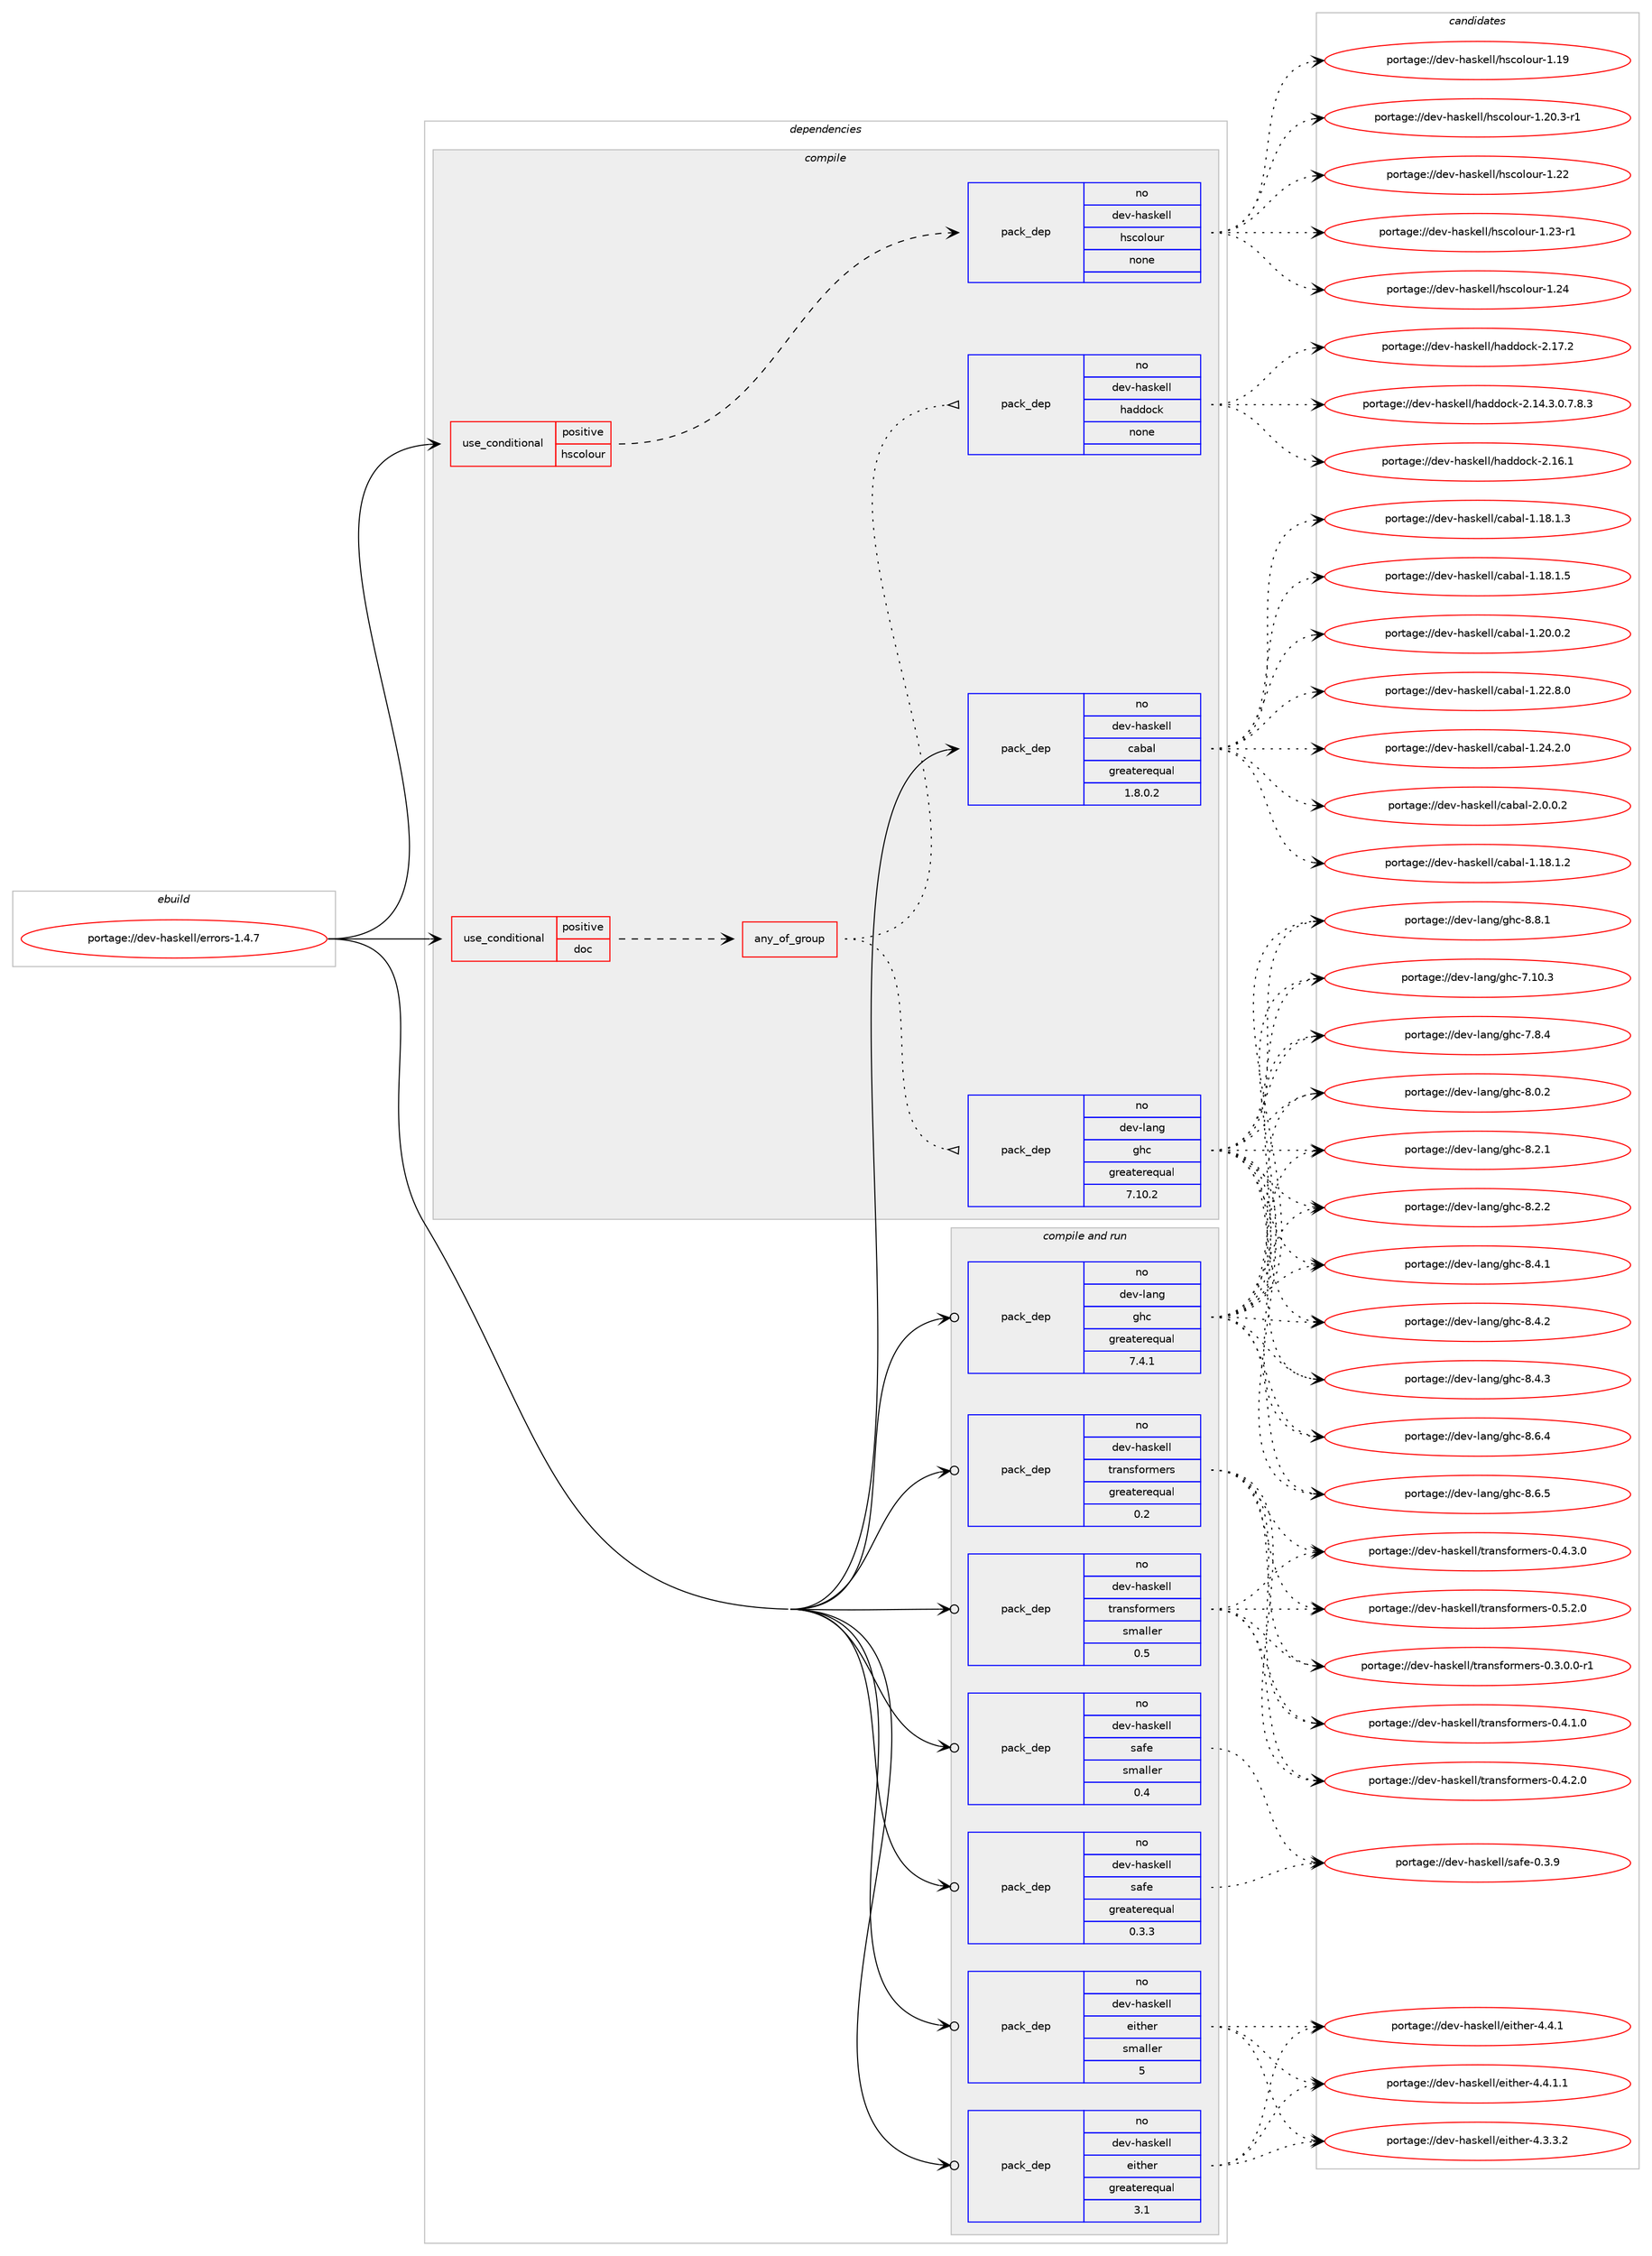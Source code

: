 digraph prolog {

# *************
# Graph options
# *************

newrank=true;
concentrate=true;
compound=true;
graph [rankdir=LR,fontname=Helvetica,fontsize=10,ranksep=1.5];#, ranksep=2.5, nodesep=0.2];
edge  [arrowhead=vee];
node  [fontname=Helvetica,fontsize=10];

# **********
# The ebuild
# **********

subgraph cluster_leftcol {
color=gray;
rank=same;
label=<<i>ebuild</i>>;
id [label="portage://dev-haskell/errors-1.4.7", color=red, width=4, href="../dev-haskell/errors-1.4.7.svg"];
}

# ****************
# The dependencies
# ****************

subgraph cluster_midcol {
color=gray;
label=<<i>dependencies</i>>;
subgraph cluster_compile {
fillcolor="#eeeeee";
style=filled;
label=<<i>compile</i>>;
subgraph cond15080 {
dependency67415 [label=<<TABLE BORDER="0" CELLBORDER="1" CELLSPACING="0" CELLPADDING="4"><TR><TD ROWSPAN="3" CELLPADDING="10">use_conditional</TD></TR><TR><TD>positive</TD></TR><TR><TD>doc</TD></TR></TABLE>>, shape=none, color=red];
subgraph any1650 {
dependency67416 [label=<<TABLE BORDER="0" CELLBORDER="1" CELLSPACING="0" CELLPADDING="4"><TR><TD CELLPADDING="10">any_of_group</TD></TR></TABLE>>, shape=none, color=red];subgraph pack50628 {
dependency67417 [label=<<TABLE BORDER="0" CELLBORDER="1" CELLSPACING="0" CELLPADDING="4" WIDTH="220"><TR><TD ROWSPAN="6" CELLPADDING="30">pack_dep</TD></TR><TR><TD WIDTH="110">no</TD></TR><TR><TD>dev-haskell</TD></TR><TR><TD>haddock</TD></TR><TR><TD>none</TD></TR><TR><TD></TD></TR></TABLE>>, shape=none, color=blue];
}
dependency67416:e -> dependency67417:w [weight=20,style="dotted",arrowhead="oinv"];
subgraph pack50629 {
dependency67418 [label=<<TABLE BORDER="0" CELLBORDER="1" CELLSPACING="0" CELLPADDING="4" WIDTH="220"><TR><TD ROWSPAN="6" CELLPADDING="30">pack_dep</TD></TR><TR><TD WIDTH="110">no</TD></TR><TR><TD>dev-lang</TD></TR><TR><TD>ghc</TD></TR><TR><TD>greaterequal</TD></TR><TR><TD>7.10.2</TD></TR></TABLE>>, shape=none, color=blue];
}
dependency67416:e -> dependency67418:w [weight=20,style="dotted",arrowhead="oinv"];
}
dependency67415:e -> dependency67416:w [weight=20,style="dashed",arrowhead="vee"];
}
id:e -> dependency67415:w [weight=20,style="solid",arrowhead="vee"];
subgraph cond15081 {
dependency67419 [label=<<TABLE BORDER="0" CELLBORDER="1" CELLSPACING="0" CELLPADDING="4"><TR><TD ROWSPAN="3" CELLPADDING="10">use_conditional</TD></TR><TR><TD>positive</TD></TR><TR><TD>hscolour</TD></TR></TABLE>>, shape=none, color=red];
subgraph pack50630 {
dependency67420 [label=<<TABLE BORDER="0" CELLBORDER="1" CELLSPACING="0" CELLPADDING="4" WIDTH="220"><TR><TD ROWSPAN="6" CELLPADDING="30">pack_dep</TD></TR><TR><TD WIDTH="110">no</TD></TR><TR><TD>dev-haskell</TD></TR><TR><TD>hscolour</TD></TR><TR><TD>none</TD></TR><TR><TD></TD></TR></TABLE>>, shape=none, color=blue];
}
dependency67419:e -> dependency67420:w [weight=20,style="dashed",arrowhead="vee"];
}
id:e -> dependency67419:w [weight=20,style="solid",arrowhead="vee"];
subgraph pack50631 {
dependency67421 [label=<<TABLE BORDER="0" CELLBORDER="1" CELLSPACING="0" CELLPADDING="4" WIDTH="220"><TR><TD ROWSPAN="6" CELLPADDING="30">pack_dep</TD></TR><TR><TD WIDTH="110">no</TD></TR><TR><TD>dev-haskell</TD></TR><TR><TD>cabal</TD></TR><TR><TD>greaterequal</TD></TR><TR><TD>1.8.0.2</TD></TR></TABLE>>, shape=none, color=blue];
}
id:e -> dependency67421:w [weight=20,style="solid",arrowhead="vee"];
}
subgraph cluster_compileandrun {
fillcolor="#eeeeee";
style=filled;
label=<<i>compile and run</i>>;
subgraph pack50632 {
dependency67422 [label=<<TABLE BORDER="0" CELLBORDER="1" CELLSPACING="0" CELLPADDING="4" WIDTH="220"><TR><TD ROWSPAN="6" CELLPADDING="30">pack_dep</TD></TR><TR><TD WIDTH="110">no</TD></TR><TR><TD>dev-haskell</TD></TR><TR><TD>either</TD></TR><TR><TD>greaterequal</TD></TR><TR><TD>3.1</TD></TR></TABLE>>, shape=none, color=blue];
}
id:e -> dependency67422:w [weight=20,style="solid",arrowhead="odotvee"];
subgraph pack50633 {
dependency67423 [label=<<TABLE BORDER="0" CELLBORDER="1" CELLSPACING="0" CELLPADDING="4" WIDTH="220"><TR><TD ROWSPAN="6" CELLPADDING="30">pack_dep</TD></TR><TR><TD WIDTH="110">no</TD></TR><TR><TD>dev-haskell</TD></TR><TR><TD>either</TD></TR><TR><TD>smaller</TD></TR><TR><TD>5</TD></TR></TABLE>>, shape=none, color=blue];
}
id:e -> dependency67423:w [weight=20,style="solid",arrowhead="odotvee"];
subgraph pack50634 {
dependency67424 [label=<<TABLE BORDER="0" CELLBORDER="1" CELLSPACING="0" CELLPADDING="4" WIDTH="220"><TR><TD ROWSPAN="6" CELLPADDING="30">pack_dep</TD></TR><TR><TD WIDTH="110">no</TD></TR><TR><TD>dev-haskell</TD></TR><TR><TD>safe</TD></TR><TR><TD>greaterequal</TD></TR><TR><TD>0.3.3</TD></TR></TABLE>>, shape=none, color=blue];
}
id:e -> dependency67424:w [weight=20,style="solid",arrowhead="odotvee"];
subgraph pack50635 {
dependency67425 [label=<<TABLE BORDER="0" CELLBORDER="1" CELLSPACING="0" CELLPADDING="4" WIDTH="220"><TR><TD ROWSPAN="6" CELLPADDING="30">pack_dep</TD></TR><TR><TD WIDTH="110">no</TD></TR><TR><TD>dev-haskell</TD></TR><TR><TD>safe</TD></TR><TR><TD>smaller</TD></TR><TR><TD>0.4</TD></TR></TABLE>>, shape=none, color=blue];
}
id:e -> dependency67425:w [weight=20,style="solid",arrowhead="odotvee"];
subgraph pack50636 {
dependency67426 [label=<<TABLE BORDER="0" CELLBORDER="1" CELLSPACING="0" CELLPADDING="4" WIDTH="220"><TR><TD ROWSPAN="6" CELLPADDING="30">pack_dep</TD></TR><TR><TD WIDTH="110">no</TD></TR><TR><TD>dev-haskell</TD></TR><TR><TD>transformers</TD></TR><TR><TD>greaterequal</TD></TR><TR><TD>0.2</TD></TR></TABLE>>, shape=none, color=blue];
}
id:e -> dependency67426:w [weight=20,style="solid",arrowhead="odotvee"];
subgraph pack50637 {
dependency67427 [label=<<TABLE BORDER="0" CELLBORDER="1" CELLSPACING="0" CELLPADDING="4" WIDTH="220"><TR><TD ROWSPAN="6" CELLPADDING="30">pack_dep</TD></TR><TR><TD WIDTH="110">no</TD></TR><TR><TD>dev-haskell</TD></TR><TR><TD>transformers</TD></TR><TR><TD>smaller</TD></TR><TR><TD>0.5</TD></TR></TABLE>>, shape=none, color=blue];
}
id:e -> dependency67427:w [weight=20,style="solid",arrowhead="odotvee"];
subgraph pack50638 {
dependency67428 [label=<<TABLE BORDER="0" CELLBORDER="1" CELLSPACING="0" CELLPADDING="4" WIDTH="220"><TR><TD ROWSPAN="6" CELLPADDING="30">pack_dep</TD></TR><TR><TD WIDTH="110">no</TD></TR><TR><TD>dev-lang</TD></TR><TR><TD>ghc</TD></TR><TR><TD>greaterequal</TD></TR><TR><TD>7.4.1</TD></TR></TABLE>>, shape=none, color=blue];
}
id:e -> dependency67428:w [weight=20,style="solid",arrowhead="odotvee"];
}
subgraph cluster_run {
fillcolor="#eeeeee";
style=filled;
label=<<i>run</i>>;
}
}

# **************
# The candidates
# **************

subgraph cluster_choices {
rank=same;
color=gray;
label=<<i>candidates</i>>;

subgraph choice50628 {
color=black;
nodesep=1;
choiceportage1001011184510497115107101108108471049710010011199107455046495246514648465546564651 [label="portage://dev-haskell/haddock-2.14.3.0.7.8.3", color=red, width=4,href="../dev-haskell/haddock-2.14.3.0.7.8.3.svg"];
choiceportage100101118451049711510710110810847104971001001119910745504649544649 [label="portage://dev-haskell/haddock-2.16.1", color=red, width=4,href="../dev-haskell/haddock-2.16.1.svg"];
choiceportage100101118451049711510710110810847104971001001119910745504649554650 [label="portage://dev-haskell/haddock-2.17.2", color=red, width=4,href="../dev-haskell/haddock-2.17.2.svg"];
dependency67417:e -> choiceportage1001011184510497115107101108108471049710010011199107455046495246514648465546564651:w [style=dotted,weight="100"];
dependency67417:e -> choiceportage100101118451049711510710110810847104971001001119910745504649544649:w [style=dotted,weight="100"];
dependency67417:e -> choiceportage100101118451049711510710110810847104971001001119910745504649554650:w [style=dotted,weight="100"];
}
subgraph choice50629 {
color=black;
nodesep=1;
choiceportage1001011184510897110103471031049945554649484651 [label="portage://dev-lang/ghc-7.10.3", color=red, width=4,href="../dev-lang/ghc-7.10.3.svg"];
choiceportage10010111845108971101034710310499455546564652 [label="portage://dev-lang/ghc-7.8.4", color=red, width=4,href="../dev-lang/ghc-7.8.4.svg"];
choiceportage10010111845108971101034710310499455646484650 [label="portage://dev-lang/ghc-8.0.2", color=red, width=4,href="../dev-lang/ghc-8.0.2.svg"];
choiceportage10010111845108971101034710310499455646504649 [label="portage://dev-lang/ghc-8.2.1", color=red, width=4,href="../dev-lang/ghc-8.2.1.svg"];
choiceportage10010111845108971101034710310499455646504650 [label="portage://dev-lang/ghc-8.2.2", color=red, width=4,href="../dev-lang/ghc-8.2.2.svg"];
choiceportage10010111845108971101034710310499455646524649 [label="portage://dev-lang/ghc-8.4.1", color=red, width=4,href="../dev-lang/ghc-8.4.1.svg"];
choiceportage10010111845108971101034710310499455646524650 [label="portage://dev-lang/ghc-8.4.2", color=red, width=4,href="../dev-lang/ghc-8.4.2.svg"];
choiceportage10010111845108971101034710310499455646524651 [label="portage://dev-lang/ghc-8.4.3", color=red, width=4,href="../dev-lang/ghc-8.4.3.svg"];
choiceportage10010111845108971101034710310499455646544652 [label="portage://dev-lang/ghc-8.6.4", color=red, width=4,href="../dev-lang/ghc-8.6.4.svg"];
choiceportage10010111845108971101034710310499455646544653 [label="portage://dev-lang/ghc-8.6.5", color=red, width=4,href="../dev-lang/ghc-8.6.5.svg"];
choiceportage10010111845108971101034710310499455646564649 [label="portage://dev-lang/ghc-8.8.1", color=red, width=4,href="../dev-lang/ghc-8.8.1.svg"];
dependency67418:e -> choiceportage1001011184510897110103471031049945554649484651:w [style=dotted,weight="100"];
dependency67418:e -> choiceportage10010111845108971101034710310499455546564652:w [style=dotted,weight="100"];
dependency67418:e -> choiceportage10010111845108971101034710310499455646484650:w [style=dotted,weight="100"];
dependency67418:e -> choiceportage10010111845108971101034710310499455646504649:w [style=dotted,weight="100"];
dependency67418:e -> choiceportage10010111845108971101034710310499455646504650:w [style=dotted,weight="100"];
dependency67418:e -> choiceportage10010111845108971101034710310499455646524649:w [style=dotted,weight="100"];
dependency67418:e -> choiceportage10010111845108971101034710310499455646524650:w [style=dotted,weight="100"];
dependency67418:e -> choiceportage10010111845108971101034710310499455646524651:w [style=dotted,weight="100"];
dependency67418:e -> choiceportage10010111845108971101034710310499455646544652:w [style=dotted,weight="100"];
dependency67418:e -> choiceportage10010111845108971101034710310499455646544653:w [style=dotted,weight="100"];
dependency67418:e -> choiceportage10010111845108971101034710310499455646564649:w [style=dotted,weight="100"];
}
subgraph choice50630 {
color=black;
nodesep=1;
choiceportage100101118451049711510710110810847104115991111081111171144549464957 [label="portage://dev-haskell/hscolour-1.19", color=red, width=4,href="../dev-haskell/hscolour-1.19.svg"];
choiceportage10010111845104971151071011081084710411599111108111117114454946504846514511449 [label="portage://dev-haskell/hscolour-1.20.3-r1", color=red, width=4,href="../dev-haskell/hscolour-1.20.3-r1.svg"];
choiceportage100101118451049711510710110810847104115991111081111171144549465050 [label="portage://dev-haskell/hscolour-1.22", color=red, width=4,href="../dev-haskell/hscolour-1.22.svg"];
choiceportage1001011184510497115107101108108471041159911110811111711445494650514511449 [label="portage://dev-haskell/hscolour-1.23-r1", color=red, width=4,href="../dev-haskell/hscolour-1.23-r1.svg"];
choiceportage100101118451049711510710110810847104115991111081111171144549465052 [label="portage://dev-haskell/hscolour-1.24", color=red, width=4,href="../dev-haskell/hscolour-1.24.svg"];
dependency67420:e -> choiceportage100101118451049711510710110810847104115991111081111171144549464957:w [style=dotted,weight="100"];
dependency67420:e -> choiceportage10010111845104971151071011081084710411599111108111117114454946504846514511449:w [style=dotted,weight="100"];
dependency67420:e -> choiceportage100101118451049711510710110810847104115991111081111171144549465050:w [style=dotted,weight="100"];
dependency67420:e -> choiceportage1001011184510497115107101108108471041159911110811111711445494650514511449:w [style=dotted,weight="100"];
dependency67420:e -> choiceportage100101118451049711510710110810847104115991111081111171144549465052:w [style=dotted,weight="100"];
}
subgraph choice50631 {
color=black;
nodesep=1;
choiceportage10010111845104971151071011081084799979897108454946495646494650 [label="portage://dev-haskell/cabal-1.18.1.2", color=red, width=4,href="../dev-haskell/cabal-1.18.1.2.svg"];
choiceportage10010111845104971151071011081084799979897108454946495646494651 [label="portage://dev-haskell/cabal-1.18.1.3", color=red, width=4,href="../dev-haskell/cabal-1.18.1.3.svg"];
choiceportage10010111845104971151071011081084799979897108454946495646494653 [label="portage://dev-haskell/cabal-1.18.1.5", color=red, width=4,href="../dev-haskell/cabal-1.18.1.5.svg"];
choiceportage10010111845104971151071011081084799979897108454946504846484650 [label="portage://dev-haskell/cabal-1.20.0.2", color=red, width=4,href="../dev-haskell/cabal-1.20.0.2.svg"];
choiceportage10010111845104971151071011081084799979897108454946505046564648 [label="portage://dev-haskell/cabal-1.22.8.0", color=red, width=4,href="../dev-haskell/cabal-1.22.8.0.svg"];
choiceportage10010111845104971151071011081084799979897108454946505246504648 [label="portage://dev-haskell/cabal-1.24.2.0", color=red, width=4,href="../dev-haskell/cabal-1.24.2.0.svg"];
choiceportage100101118451049711510710110810847999798971084550464846484650 [label="portage://dev-haskell/cabal-2.0.0.2", color=red, width=4,href="../dev-haskell/cabal-2.0.0.2.svg"];
dependency67421:e -> choiceportage10010111845104971151071011081084799979897108454946495646494650:w [style=dotted,weight="100"];
dependency67421:e -> choiceportage10010111845104971151071011081084799979897108454946495646494651:w [style=dotted,weight="100"];
dependency67421:e -> choiceportage10010111845104971151071011081084799979897108454946495646494653:w [style=dotted,weight="100"];
dependency67421:e -> choiceportage10010111845104971151071011081084799979897108454946504846484650:w [style=dotted,weight="100"];
dependency67421:e -> choiceportage10010111845104971151071011081084799979897108454946505046564648:w [style=dotted,weight="100"];
dependency67421:e -> choiceportage10010111845104971151071011081084799979897108454946505246504648:w [style=dotted,weight="100"];
dependency67421:e -> choiceportage100101118451049711510710110810847999798971084550464846484650:w [style=dotted,weight="100"];
}
subgraph choice50632 {
color=black;
nodesep=1;
choiceportage1001011184510497115107101108108471011051161041011144552465146514650 [label="portage://dev-haskell/either-4.3.3.2", color=red, width=4,href="../dev-haskell/either-4.3.3.2.svg"];
choiceportage100101118451049711510710110810847101105116104101114455246524649 [label="portage://dev-haskell/either-4.4.1", color=red, width=4,href="../dev-haskell/either-4.4.1.svg"];
choiceportage1001011184510497115107101108108471011051161041011144552465246494649 [label="portage://dev-haskell/either-4.4.1.1", color=red, width=4,href="../dev-haskell/either-4.4.1.1.svg"];
dependency67422:e -> choiceportage1001011184510497115107101108108471011051161041011144552465146514650:w [style=dotted,weight="100"];
dependency67422:e -> choiceportage100101118451049711510710110810847101105116104101114455246524649:w [style=dotted,weight="100"];
dependency67422:e -> choiceportage1001011184510497115107101108108471011051161041011144552465246494649:w [style=dotted,weight="100"];
}
subgraph choice50633 {
color=black;
nodesep=1;
choiceportage1001011184510497115107101108108471011051161041011144552465146514650 [label="portage://dev-haskell/either-4.3.3.2", color=red, width=4,href="../dev-haskell/either-4.3.3.2.svg"];
choiceportage100101118451049711510710110810847101105116104101114455246524649 [label="portage://dev-haskell/either-4.4.1", color=red, width=4,href="../dev-haskell/either-4.4.1.svg"];
choiceportage1001011184510497115107101108108471011051161041011144552465246494649 [label="portage://dev-haskell/either-4.4.1.1", color=red, width=4,href="../dev-haskell/either-4.4.1.1.svg"];
dependency67423:e -> choiceportage1001011184510497115107101108108471011051161041011144552465146514650:w [style=dotted,weight="100"];
dependency67423:e -> choiceportage100101118451049711510710110810847101105116104101114455246524649:w [style=dotted,weight="100"];
dependency67423:e -> choiceportage1001011184510497115107101108108471011051161041011144552465246494649:w [style=dotted,weight="100"];
}
subgraph choice50634 {
color=black;
nodesep=1;
choiceportage10010111845104971151071011081084711597102101454846514657 [label="portage://dev-haskell/safe-0.3.9", color=red, width=4,href="../dev-haskell/safe-0.3.9.svg"];
dependency67424:e -> choiceportage10010111845104971151071011081084711597102101454846514657:w [style=dotted,weight="100"];
}
subgraph choice50635 {
color=black;
nodesep=1;
choiceportage10010111845104971151071011081084711597102101454846514657 [label="portage://dev-haskell/safe-0.3.9", color=red, width=4,href="../dev-haskell/safe-0.3.9.svg"];
dependency67425:e -> choiceportage10010111845104971151071011081084711597102101454846514657:w [style=dotted,weight="100"];
}
subgraph choice50636 {
color=black;
nodesep=1;
choiceportage1001011184510497115107101108108471161149711011510211111410910111411545484651464846484511449 [label="portage://dev-haskell/transformers-0.3.0.0-r1", color=red, width=4,href="../dev-haskell/transformers-0.3.0.0-r1.svg"];
choiceportage100101118451049711510710110810847116114971101151021111141091011141154548465246494648 [label="portage://dev-haskell/transformers-0.4.1.0", color=red, width=4,href="../dev-haskell/transformers-0.4.1.0.svg"];
choiceportage100101118451049711510710110810847116114971101151021111141091011141154548465246504648 [label="portage://dev-haskell/transformers-0.4.2.0", color=red, width=4,href="../dev-haskell/transformers-0.4.2.0.svg"];
choiceportage100101118451049711510710110810847116114971101151021111141091011141154548465246514648 [label="portage://dev-haskell/transformers-0.4.3.0", color=red, width=4,href="../dev-haskell/transformers-0.4.3.0.svg"];
choiceportage100101118451049711510710110810847116114971101151021111141091011141154548465346504648 [label="portage://dev-haskell/transformers-0.5.2.0", color=red, width=4,href="../dev-haskell/transformers-0.5.2.0.svg"];
dependency67426:e -> choiceportage1001011184510497115107101108108471161149711011510211111410910111411545484651464846484511449:w [style=dotted,weight="100"];
dependency67426:e -> choiceportage100101118451049711510710110810847116114971101151021111141091011141154548465246494648:w [style=dotted,weight="100"];
dependency67426:e -> choiceportage100101118451049711510710110810847116114971101151021111141091011141154548465246504648:w [style=dotted,weight="100"];
dependency67426:e -> choiceportage100101118451049711510710110810847116114971101151021111141091011141154548465246514648:w [style=dotted,weight="100"];
dependency67426:e -> choiceportage100101118451049711510710110810847116114971101151021111141091011141154548465346504648:w [style=dotted,weight="100"];
}
subgraph choice50637 {
color=black;
nodesep=1;
choiceportage1001011184510497115107101108108471161149711011510211111410910111411545484651464846484511449 [label="portage://dev-haskell/transformers-0.3.0.0-r1", color=red, width=4,href="../dev-haskell/transformers-0.3.0.0-r1.svg"];
choiceportage100101118451049711510710110810847116114971101151021111141091011141154548465246494648 [label="portage://dev-haskell/transformers-0.4.1.0", color=red, width=4,href="../dev-haskell/transformers-0.4.1.0.svg"];
choiceportage100101118451049711510710110810847116114971101151021111141091011141154548465246504648 [label="portage://dev-haskell/transformers-0.4.2.0", color=red, width=4,href="../dev-haskell/transformers-0.4.2.0.svg"];
choiceportage100101118451049711510710110810847116114971101151021111141091011141154548465246514648 [label="portage://dev-haskell/transformers-0.4.3.0", color=red, width=4,href="../dev-haskell/transformers-0.4.3.0.svg"];
choiceportage100101118451049711510710110810847116114971101151021111141091011141154548465346504648 [label="portage://dev-haskell/transformers-0.5.2.0", color=red, width=4,href="../dev-haskell/transformers-0.5.2.0.svg"];
dependency67427:e -> choiceportage1001011184510497115107101108108471161149711011510211111410910111411545484651464846484511449:w [style=dotted,weight="100"];
dependency67427:e -> choiceportage100101118451049711510710110810847116114971101151021111141091011141154548465246494648:w [style=dotted,weight="100"];
dependency67427:e -> choiceportage100101118451049711510710110810847116114971101151021111141091011141154548465246504648:w [style=dotted,weight="100"];
dependency67427:e -> choiceportage100101118451049711510710110810847116114971101151021111141091011141154548465246514648:w [style=dotted,weight="100"];
dependency67427:e -> choiceportage100101118451049711510710110810847116114971101151021111141091011141154548465346504648:w [style=dotted,weight="100"];
}
subgraph choice50638 {
color=black;
nodesep=1;
choiceportage1001011184510897110103471031049945554649484651 [label="portage://dev-lang/ghc-7.10.3", color=red, width=4,href="../dev-lang/ghc-7.10.3.svg"];
choiceportage10010111845108971101034710310499455546564652 [label="portage://dev-lang/ghc-7.8.4", color=red, width=4,href="../dev-lang/ghc-7.8.4.svg"];
choiceportage10010111845108971101034710310499455646484650 [label="portage://dev-lang/ghc-8.0.2", color=red, width=4,href="../dev-lang/ghc-8.0.2.svg"];
choiceportage10010111845108971101034710310499455646504649 [label="portage://dev-lang/ghc-8.2.1", color=red, width=4,href="../dev-lang/ghc-8.2.1.svg"];
choiceportage10010111845108971101034710310499455646504650 [label="portage://dev-lang/ghc-8.2.2", color=red, width=4,href="../dev-lang/ghc-8.2.2.svg"];
choiceportage10010111845108971101034710310499455646524649 [label="portage://dev-lang/ghc-8.4.1", color=red, width=4,href="../dev-lang/ghc-8.4.1.svg"];
choiceportage10010111845108971101034710310499455646524650 [label="portage://dev-lang/ghc-8.4.2", color=red, width=4,href="../dev-lang/ghc-8.4.2.svg"];
choiceportage10010111845108971101034710310499455646524651 [label="portage://dev-lang/ghc-8.4.3", color=red, width=4,href="../dev-lang/ghc-8.4.3.svg"];
choiceportage10010111845108971101034710310499455646544652 [label="portage://dev-lang/ghc-8.6.4", color=red, width=4,href="../dev-lang/ghc-8.6.4.svg"];
choiceportage10010111845108971101034710310499455646544653 [label="portage://dev-lang/ghc-8.6.5", color=red, width=4,href="../dev-lang/ghc-8.6.5.svg"];
choiceportage10010111845108971101034710310499455646564649 [label="portage://dev-lang/ghc-8.8.1", color=red, width=4,href="../dev-lang/ghc-8.8.1.svg"];
dependency67428:e -> choiceportage1001011184510897110103471031049945554649484651:w [style=dotted,weight="100"];
dependency67428:e -> choiceportage10010111845108971101034710310499455546564652:w [style=dotted,weight="100"];
dependency67428:e -> choiceportage10010111845108971101034710310499455646484650:w [style=dotted,weight="100"];
dependency67428:e -> choiceportage10010111845108971101034710310499455646504649:w [style=dotted,weight="100"];
dependency67428:e -> choiceportage10010111845108971101034710310499455646504650:w [style=dotted,weight="100"];
dependency67428:e -> choiceportage10010111845108971101034710310499455646524649:w [style=dotted,weight="100"];
dependency67428:e -> choiceportage10010111845108971101034710310499455646524650:w [style=dotted,weight="100"];
dependency67428:e -> choiceportage10010111845108971101034710310499455646524651:w [style=dotted,weight="100"];
dependency67428:e -> choiceportage10010111845108971101034710310499455646544652:w [style=dotted,weight="100"];
dependency67428:e -> choiceportage10010111845108971101034710310499455646544653:w [style=dotted,weight="100"];
dependency67428:e -> choiceportage10010111845108971101034710310499455646564649:w [style=dotted,weight="100"];
}
}

}
